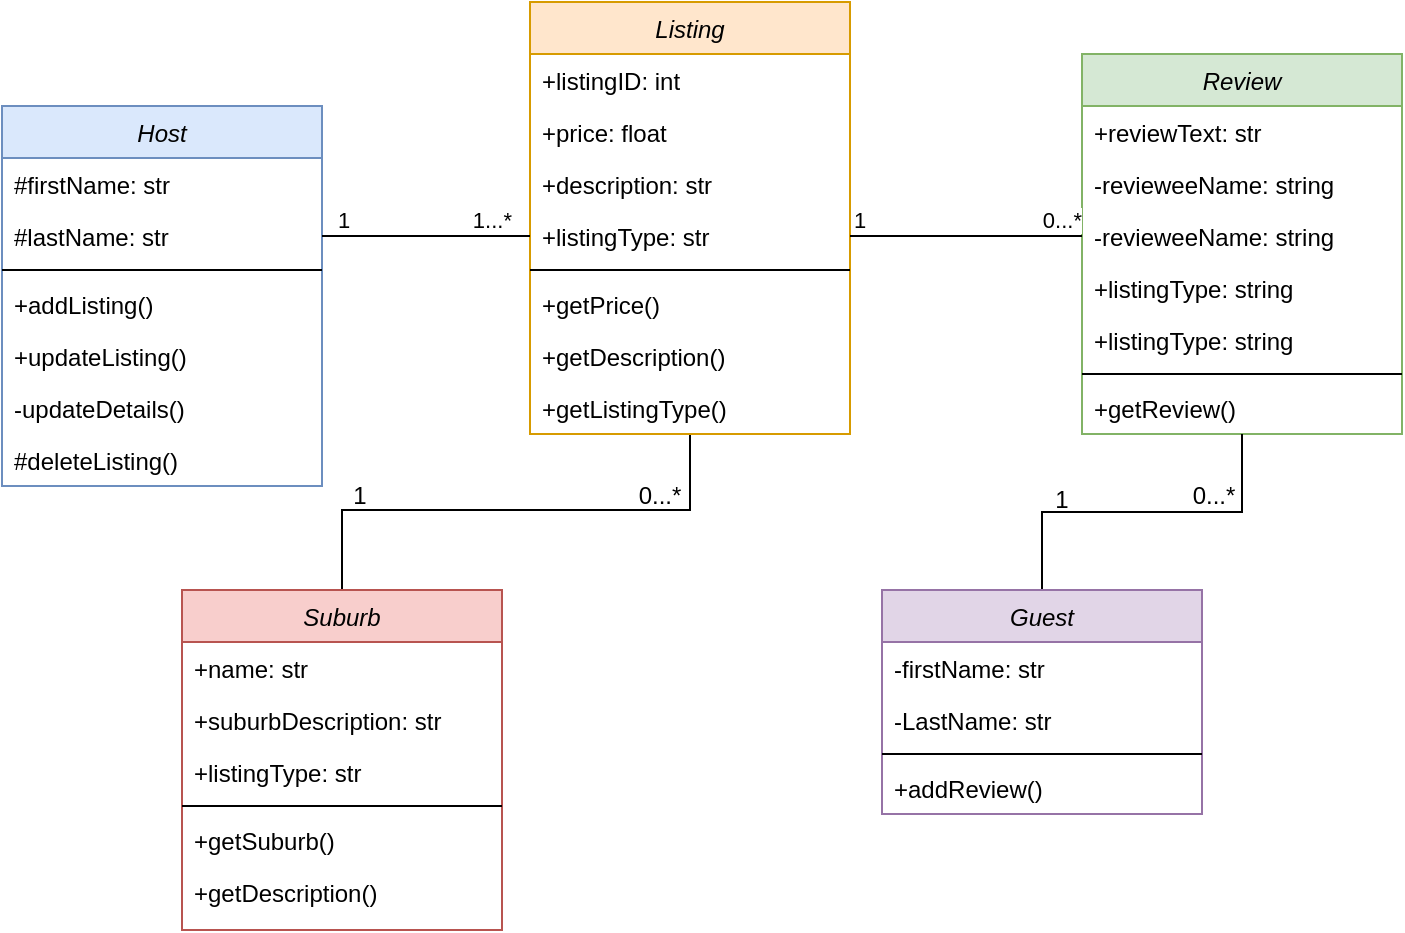 <mxfile version="21.7.1" type="github">
  <diagram id="C5RBs43oDa-KdzZeNtuy" name="Page-1">
    <mxGraphModel dx="1050" dy="542" grid="1" gridSize="10" guides="1" tooltips="1" connect="1" arrows="1" fold="1" page="1" pageScale="1" pageWidth="827" pageHeight="1169" math="0" shadow="0">
      <root>
        <mxCell id="WIyWlLk6GJQsqaUBKTNV-0" />
        <mxCell id="WIyWlLk6GJQsqaUBKTNV-1" parent="WIyWlLk6GJQsqaUBKTNV-0" />
        <mxCell id="mY-dX9KU6EtqaSZG9l4L-54" value="" style="edgeStyle=orthogonalEdgeStyle;rounded=0;orthogonalLoop=1;jettySize=auto;html=1;entryX=0.5;entryY=0;entryDx=0;entryDy=0;endArrow=none;endFill=0;" edge="1" parent="WIyWlLk6GJQsqaUBKTNV-1" source="zkfFHV4jXpPFQw0GAbJ--0" target="mY-dX9KU6EtqaSZG9l4L-12">
          <mxGeometry relative="1" as="geometry">
            <mxPoint x="414" y="402" as="targetPoint" />
            <Array as="points">
              <mxPoint x="414" y="360" />
              <mxPoint x="240" y="360" />
            </Array>
          </mxGeometry>
        </mxCell>
        <mxCell id="zkfFHV4jXpPFQw0GAbJ--0" value="Listing" style="swimlane;fontStyle=2;align=center;verticalAlign=top;childLayout=stackLayout;horizontal=1;startSize=26;horizontalStack=0;resizeParent=1;resizeLast=0;collapsible=1;marginBottom=0;rounded=0;shadow=0;strokeWidth=1;fillColor=#ffe6cc;strokeColor=#d79b00;" parent="WIyWlLk6GJQsqaUBKTNV-1" vertex="1">
          <mxGeometry x="334" y="106" width="160" height="216" as="geometry">
            <mxRectangle x="230" y="140" width="160" height="26" as="alternateBounds" />
          </mxGeometry>
        </mxCell>
        <mxCell id="mY-dX9KU6EtqaSZG9l4L-28" value="+listingID: int" style="text;align=left;verticalAlign=top;spacingLeft=4;spacingRight=4;overflow=hidden;rotatable=0;points=[[0,0.5],[1,0.5]];portConstraint=eastwest;" vertex="1" parent="zkfFHV4jXpPFQw0GAbJ--0">
          <mxGeometry y="26" width="160" height="26" as="geometry" />
        </mxCell>
        <mxCell id="zkfFHV4jXpPFQw0GAbJ--1" value="+price: float" style="text;align=left;verticalAlign=top;spacingLeft=4;spacingRight=4;overflow=hidden;rotatable=0;points=[[0,0.5],[1,0.5]];portConstraint=eastwest;" parent="zkfFHV4jXpPFQw0GAbJ--0" vertex="1">
          <mxGeometry y="52" width="160" height="26" as="geometry" />
        </mxCell>
        <mxCell id="zkfFHV4jXpPFQw0GAbJ--2" value="+description: str" style="text;align=left;verticalAlign=top;spacingLeft=4;spacingRight=4;overflow=hidden;rotatable=0;points=[[0,0.5],[1,0.5]];portConstraint=eastwest;rounded=0;shadow=0;html=0;" parent="zkfFHV4jXpPFQw0GAbJ--0" vertex="1">
          <mxGeometry y="78" width="160" height="26" as="geometry" />
        </mxCell>
        <mxCell id="zkfFHV4jXpPFQw0GAbJ--3" value="+listingType: str" style="text;align=left;verticalAlign=top;spacingLeft=4;spacingRight=4;overflow=hidden;rotatable=0;points=[[0,0.5],[1,0.5]];portConstraint=eastwest;rounded=0;shadow=0;html=0;" parent="zkfFHV4jXpPFQw0GAbJ--0" vertex="1">
          <mxGeometry y="104" width="160" height="26" as="geometry" />
        </mxCell>
        <mxCell id="zkfFHV4jXpPFQw0GAbJ--4" value="" style="line;html=1;strokeWidth=1;align=left;verticalAlign=middle;spacingTop=-1;spacingLeft=3;spacingRight=3;rotatable=0;labelPosition=right;points=[];portConstraint=eastwest;" parent="zkfFHV4jXpPFQw0GAbJ--0" vertex="1">
          <mxGeometry y="130" width="160" height="8" as="geometry" />
        </mxCell>
        <mxCell id="zkfFHV4jXpPFQw0GAbJ--5" value="+getPrice()" style="text;align=left;verticalAlign=top;spacingLeft=4;spacingRight=4;overflow=hidden;rotatable=0;points=[[0,0.5],[1,0.5]];portConstraint=eastwest;" parent="zkfFHV4jXpPFQw0GAbJ--0" vertex="1">
          <mxGeometry y="138" width="160" height="26" as="geometry" />
        </mxCell>
        <mxCell id="mY-dX9KU6EtqaSZG9l4L-9" value="+getDescription()" style="text;align=left;verticalAlign=top;spacingLeft=4;spacingRight=4;overflow=hidden;rotatable=0;points=[[0,0.5],[1,0.5]];portConstraint=eastwest;" vertex="1" parent="zkfFHV4jXpPFQw0GAbJ--0">
          <mxGeometry y="164" width="160" height="26" as="geometry" />
        </mxCell>
        <mxCell id="mY-dX9KU6EtqaSZG9l4L-10" value="+getListingType()" style="text;align=left;verticalAlign=top;spacingLeft=4;spacingRight=4;overflow=hidden;rotatable=0;points=[[0,0.5],[1,0.5]];portConstraint=eastwest;" vertex="1" parent="zkfFHV4jXpPFQw0GAbJ--0">
          <mxGeometry y="190" width="160" height="26" as="geometry" />
        </mxCell>
        <mxCell id="mY-dX9KU6EtqaSZG9l4L-2" value="Review" style="swimlane;fontStyle=2;align=center;verticalAlign=top;childLayout=stackLayout;horizontal=1;startSize=26;horizontalStack=0;resizeParent=1;resizeLast=0;collapsible=1;marginBottom=0;rounded=0;shadow=0;strokeWidth=1;fillColor=#d5e8d4;strokeColor=#82b366;" vertex="1" parent="WIyWlLk6GJQsqaUBKTNV-1">
          <mxGeometry x="610" y="132" width="160" height="190" as="geometry">
            <mxRectangle x="230" y="140" width="160" height="26" as="alternateBounds" />
          </mxGeometry>
        </mxCell>
        <mxCell id="mY-dX9KU6EtqaSZG9l4L-3" value="+reviewText: str" style="text;align=left;verticalAlign=top;spacingLeft=4;spacingRight=4;overflow=hidden;rotatable=0;points=[[0,0.5],[1,0.5]];portConstraint=eastwest;" vertex="1" parent="mY-dX9KU6EtqaSZG9l4L-2">
          <mxGeometry y="26" width="160" height="26" as="geometry" />
        </mxCell>
        <mxCell id="mY-dX9KU6EtqaSZG9l4L-43" value="-revieweeName: string" style="text;align=left;verticalAlign=top;spacingLeft=4;spacingRight=4;overflow=hidden;rotatable=0;points=[[0,0.5],[1,0.5]];portConstraint=eastwest;rounded=0;shadow=0;html=0;" vertex="1" parent="mY-dX9KU6EtqaSZG9l4L-2">
          <mxGeometry y="52" width="160" height="26" as="geometry" />
        </mxCell>
        <mxCell id="mY-dX9KU6EtqaSZG9l4L-4" value="-revieweeName: string" style="text;align=left;verticalAlign=top;spacingLeft=4;spacingRight=4;overflow=hidden;rotatable=0;points=[[0,0.5],[1,0.5]];portConstraint=eastwest;rounded=0;shadow=0;html=0;" vertex="1" parent="mY-dX9KU6EtqaSZG9l4L-2">
          <mxGeometry y="78" width="160" height="26" as="geometry" />
        </mxCell>
        <mxCell id="mY-dX9KU6EtqaSZG9l4L-5" value="+listingType: string" style="text;align=left;verticalAlign=top;spacingLeft=4;spacingRight=4;overflow=hidden;rotatable=0;points=[[0,0.5],[1,0.5]];portConstraint=eastwest;rounded=0;shadow=0;html=0;" vertex="1" parent="mY-dX9KU6EtqaSZG9l4L-2">
          <mxGeometry y="104" width="160" height="26" as="geometry" />
        </mxCell>
        <mxCell id="mY-dX9KU6EtqaSZG9l4L-6" value="+listingType: string" style="text;align=left;verticalAlign=top;spacingLeft=4;spacingRight=4;overflow=hidden;rotatable=0;points=[[0,0.5],[1,0.5]];portConstraint=eastwest;rounded=0;shadow=0;html=0;" vertex="1" parent="mY-dX9KU6EtqaSZG9l4L-2">
          <mxGeometry y="130" width="160" height="26" as="geometry" />
        </mxCell>
        <mxCell id="mY-dX9KU6EtqaSZG9l4L-7" value="" style="line;html=1;strokeWidth=1;align=left;verticalAlign=middle;spacingTop=-1;spacingLeft=3;spacingRight=3;rotatable=0;labelPosition=right;points=[];portConstraint=eastwest;" vertex="1" parent="mY-dX9KU6EtqaSZG9l4L-2">
          <mxGeometry y="156" width="160" height="8" as="geometry" />
        </mxCell>
        <mxCell id="mY-dX9KU6EtqaSZG9l4L-8" value="+getReview()" style="text;align=left;verticalAlign=top;spacingLeft=4;spacingRight=4;overflow=hidden;rotatable=0;points=[[0,0.5],[1,0.5]];portConstraint=eastwest;" vertex="1" parent="mY-dX9KU6EtqaSZG9l4L-2">
          <mxGeometry y="164" width="160" height="26" as="geometry" />
        </mxCell>
        <mxCell id="mY-dX9KU6EtqaSZG9l4L-12" value="Suburb" style="swimlane;fontStyle=2;align=center;verticalAlign=top;childLayout=stackLayout;horizontal=1;startSize=26;horizontalStack=0;resizeParent=1;resizeLast=0;collapsible=1;marginBottom=0;rounded=0;shadow=0;strokeWidth=1;fillColor=#f8cecc;strokeColor=#b85450;" vertex="1" parent="WIyWlLk6GJQsqaUBKTNV-1">
          <mxGeometry x="160" y="400" width="160" height="170" as="geometry">
            <mxRectangle x="230" y="140" width="160" height="26" as="alternateBounds" />
          </mxGeometry>
        </mxCell>
        <mxCell id="mY-dX9KU6EtqaSZG9l4L-13" value="+name: str" style="text;align=left;verticalAlign=top;spacingLeft=4;spacingRight=4;overflow=hidden;rotatable=0;points=[[0,0.5],[1,0.5]];portConstraint=eastwest;" vertex="1" parent="mY-dX9KU6EtqaSZG9l4L-12">
          <mxGeometry y="26" width="160" height="26" as="geometry" />
        </mxCell>
        <mxCell id="mY-dX9KU6EtqaSZG9l4L-14" value="+suburbDescription: str" style="text;align=left;verticalAlign=top;spacingLeft=4;spacingRight=4;overflow=hidden;rotatable=0;points=[[0,0.5],[1,0.5]];portConstraint=eastwest;rounded=0;shadow=0;html=0;" vertex="1" parent="mY-dX9KU6EtqaSZG9l4L-12">
          <mxGeometry y="52" width="160" height="26" as="geometry" />
        </mxCell>
        <mxCell id="mY-dX9KU6EtqaSZG9l4L-15" value="+listingType: str" style="text;align=left;verticalAlign=top;spacingLeft=4;spacingRight=4;overflow=hidden;rotatable=0;points=[[0,0.5],[1,0.5]];portConstraint=eastwest;rounded=0;shadow=0;html=0;" vertex="1" parent="mY-dX9KU6EtqaSZG9l4L-12">
          <mxGeometry y="78" width="160" height="26" as="geometry" />
        </mxCell>
        <mxCell id="mY-dX9KU6EtqaSZG9l4L-16" value="" style="line;html=1;strokeWidth=1;align=left;verticalAlign=middle;spacingTop=-1;spacingLeft=3;spacingRight=3;rotatable=0;labelPosition=right;points=[];portConstraint=eastwest;" vertex="1" parent="mY-dX9KU6EtqaSZG9l4L-12">
          <mxGeometry y="104" width="160" height="8" as="geometry" />
        </mxCell>
        <mxCell id="mY-dX9KU6EtqaSZG9l4L-17" value="+getSuburb()" style="text;align=left;verticalAlign=top;spacingLeft=4;spacingRight=4;overflow=hidden;rotatable=0;points=[[0,0.5],[1,0.5]];portConstraint=eastwest;" vertex="1" parent="mY-dX9KU6EtqaSZG9l4L-12">
          <mxGeometry y="112" width="160" height="26" as="geometry" />
        </mxCell>
        <mxCell id="mY-dX9KU6EtqaSZG9l4L-18" value="+getDescription()" style="text;align=left;verticalAlign=top;spacingLeft=4;spacingRight=4;overflow=hidden;rotatable=0;points=[[0,0.5],[1,0.5]];portConstraint=eastwest;" vertex="1" parent="mY-dX9KU6EtqaSZG9l4L-12">
          <mxGeometry y="138" width="160" height="26" as="geometry" />
        </mxCell>
        <mxCell id="mY-dX9KU6EtqaSZG9l4L-20" value="Host" style="swimlane;fontStyle=2;align=center;verticalAlign=top;childLayout=stackLayout;horizontal=1;startSize=26;horizontalStack=0;resizeParent=1;resizeLast=0;collapsible=1;marginBottom=0;rounded=0;shadow=0;strokeWidth=1;fillColor=#dae8fc;strokeColor=#6c8ebf;" vertex="1" parent="WIyWlLk6GJQsqaUBKTNV-1">
          <mxGeometry x="70" y="158" width="160" height="190" as="geometry">
            <mxRectangle x="230" y="140" width="160" height="26" as="alternateBounds" />
          </mxGeometry>
        </mxCell>
        <mxCell id="mY-dX9KU6EtqaSZG9l4L-21" value="#firstName: str" style="text;align=left;verticalAlign=top;spacingLeft=4;spacingRight=4;overflow=hidden;rotatable=0;points=[[0,0.5],[1,0.5]];portConstraint=eastwest;" vertex="1" parent="mY-dX9KU6EtqaSZG9l4L-20">
          <mxGeometry y="26" width="160" height="26" as="geometry" />
        </mxCell>
        <mxCell id="mY-dX9KU6EtqaSZG9l4L-22" value="#lastName: str" style="text;align=left;verticalAlign=top;spacingLeft=4;spacingRight=4;overflow=hidden;rotatable=0;points=[[0,0.5],[1,0.5]];portConstraint=eastwest;rounded=0;shadow=0;html=0;" vertex="1" parent="mY-dX9KU6EtqaSZG9l4L-20">
          <mxGeometry y="52" width="160" height="26" as="geometry" />
        </mxCell>
        <mxCell id="mY-dX9KU6EtqaSZG9l4L-24" value="" style="line;html=1;strokeWidth=1;align=left;verticalAlign=middle;spacingTop=-1;spacingLeft=3;spacingRight=3;rotatable=0;labelPosition=right;points=[];portConstraint=eastwest;" vertex="1" parent="mY-dX9KU6EtqaSZG9l4L-20">
          <mxGeometry y="78" width="160" height="8" as="geometry" />
        </mxCell>
        <mxCell id="mY-dX9KU6EtqaSZG9l4L-27" value="+addListing()" style="text;align=left;verticalAlign=top;spacingLeft=4;spacingRight=4;overflow=hidden;rotatable=0;points=[[0,0.5],[1,0.5]];portConstraint=eastwest;" vertex="1" parent="mY-dX9KU6EtqaSZG9l4L-20">
          <mxGeometry y="86" width="160" height="26" as="geometry" />
        </mxCell>
        <mxCell id="mY-dX9KU6EtqaSZG9l4L-61" value="+updateListing()" style="text;align=left;verticalAlign=top;spacingLeft=4;spacingRight=4;overflow=hidden;rotatable=0;points=[[0,0.5],[1,0.5]];portConstraint=eastwest;" vertex="1" parent="mY-dX9KU6EtqaSZG9l4L-20">
          <mxGeometry y="112" width="160" height="26" as="geometry" />
        </mxCell>
        <mxCell id="mY-dX9KU6EtqaSZG9l4L-29" value="-updateDetails()" style="text;align=left;verticalAlign=top;spacingLeft=4;spacingRight=4;overflow=hidden;rotatable=0;points=[[0,0.5],[1,0.5]];portConstraint=eastwest;" vertex="1" parent="mY-dX9KU6EtqaSZG9l4L-20">
          <mxGeometry y="138" width="160" height="26" as="geometry" />
        </mxCell>
        <mxCell id="mY-dX9KU6EtqaSZG9l4L-60" value="#deleteListing()" style="text;align=left;verticalAlign=top;spacingLeft=4;spacingRight=4;overflow=hidden;rotatable=0;points=[[0,0.5],[1,0.5]];portConstraint=eastwest;" vertex="1" parent="mY-dX9KU6EtqaSZG9l4L-20">
          <mxGeometry y="164" width="160" height="26" as="geometry" />
        </mxCell>
        <mxCell id="mY-dX9KU6EtqaSZG9l4L-63" value="" style="edgeStyle=orthogonalEdgeStyle;rounded=0;orthogonalLoop=1;jettySize=auto;html=1;endArrow=none;endFill=0;" edge="1" parent="WIyWlLk6GJQsqaUBKTNV-1" source="mY-dX9KU6EtqaSZG9l4L-31" target="mY-dX9KU6EtqaSZG9l4L-2">
          <mxGeometry relative="1" as="geometry" />
        </mxCell>
        <mxCell id="mY-dX9KU6EtqaSZG9l4L-31" value="Guest" style="swimlane;fontStyle=2;align=center;verticalAlign=top;childLayout=stackLayout;horizontal=1;startSize=26;horizontalStack=0;resizeParent=1;resizeLast=0;collapsible=1;marginBottom=0;rounded=0;shadow=0;strokeWidth=1;fillColor=#e1d5e7;strokeColor=#9673a6;" vertex="1" parent="WIyWlLk6GJQsqaUBKTNV-1">
          <mxGeometry x="510" y="400" width="160" height="112" as="geometry">
            <mxRectangle x="230" y="140" width="160" height="26" as="alternateBounds" />
          </mxGeometry>
        </mxCell>
        <mxCell id="mY-dX9KU6EtqaSZG9l4L-32" value="-firstName: str" style="text;align=left;verticalAlign=top;spacingLeft=4;spacingRight=4;overflow=hidden;rotatable=0;points=[[0,0.5],[1,0.5]];portConstraint=eastwest;" vertex="1" parent="mY-dX9KU6EtqaSZG9l4L-31">
          <mxGeometry y="26" width="160" height="26" as="geometry" />
        </mxCell>
        <mxCell id="mY-dX9KU6EtqaSZG9l4L-33" value="-LastName: str" style="text;align=left;verticalAlign=top;spacingLeft=4;spacingRight=4;overflow=hidden;rotatable=0;points=[[0,0.5],[1,0.5]];portConstraint=eastwest;rounded=0;shadow=0;html=0;" vertex="1" parent="mY-dX9KU6EtqaSZG9l4L-31">
          <mxGeometry y="52" width="160" height="26" as="geometry" />
        </mxCell>
        <mxCell id="mY-dX9KU6EtqaSZG9l4L-34" value="" style="line;html=1;strokeWidth=1;align=left;verticalAlign=middle;spacingTop=-1;spacingLeft=3;spacingRight=3;rotatable=0;labelPosition=right;points=[];portConstraint=eastwest;" vertex="1" parent="mY-dX9KU6EtqaSZG9l4L-31">
          <mxGeometry y="78" width="160" height="8" as="geometry" />
        </mxCell>
        <mxCell id="mY-dX9KU6EtqaSZG9l4L-35" value="+addReview()" style="text;align=left;verticalAlign=top;spacingLeft=4;spacingRight=4;overflow=hidden;rotatable=0;points=[[0,0.5],[1,0.5]];portConstraint=eastwest;" vertex="1" parent="mY-dX9KU6EtqaSZG9l4L-31">
          <mxGeometry y="86" width="160" height="26" as="geometry" />
        </mxCell>
        <mxCell id="mY-dX9KU6EtqaSZG9l4L-38" value="" style="endArrow=none;html=1;edgeStyle=orthogonalEdgeStyle;rounded=0;exitX=1;exitY=0.5;exitDx=0;exitDy=0;startArrow=none;startFill=0;endFill=0;" edge="1" parent="WIyWlLk6GJQsqaUBKTNV-1" source="mY-dX9KU6EtqaSZG9l4L-22" target="zkfFHV4jXpPFQw0GAbJ--3">
          <mxGeometry relative="1" as="geometry">
            <mxPoint x="290" y="350" as="sourcePoint" />
            <mxPoint x="450" y="350" as="targetPoint" />
          </mxGeometry>
        </mxCell>
        <mxCell id="mY-dX9KU6EtqaSZG9l4L-39" value="1" style="edgeLabel;resizable=0;html=1;align=left;verticalAlign=bottom;" connectable="0" vertex="1" parent="mY-dX9KU6EtqaSZG9l4L-38">
          <mxGeometry x="-1" relative="1" as="geometry">
            <mxPoint x="6" as="offset" />
          </mxGeometry>
        </mxCell>
        <mxCell id="mY-dX9KU6EtqaSZG9l4L-40" value="1...*" style="edgeLabel;resizable=0;html=1;align=right;verticalAlign=bottom;" connectable="0" vertex="1" parent="mY-dX9KU6EtqaSZG9l4L-38">
          <mxGeometry x="1" relative="1" as="geometry">
            <mxPoint x="-9" as="offset" />
          </mxGeometry>
        </mxCell>
        <mxCell id="mY-dX9KU6EtqaSZG9l4L-57" value="" style="endArrow=none;html=1;edgeStyle=orthogonalEdgeStyle;rounded=0;exitX=1;exitY=0.5;exitDx=0;exitDy=0;entryX=0;entryY=0.5;entryDx=0;entryDy=0;" edge="1" parent="WIyWlLk6GJQsqaUBKTNV-1" source="zkfFHV4jXpPFQw0GAbJ--3" target="mY-dX9KU6EtqaSZG9l4L-4">
          <mxGeometry relative="1" as="geometry">
            <mxPoint x="530" y="130" as="sourcePoint" />
            <mxPoint x="710" y="100" as="targetPoint" />
          </mxGeometry>
        </mxCell>
        <mxCell id="mY-dX9KU6EtqaSZG9l4L-58" value="1" style="edgeLabel;resizable=0;html=1;align=left;verticalAlign=bottom;" connectable="0" vertex="1" parent="mY-dX9KU6EtqaSZG9l4L-57">
          <mxGeometry x="-1" relative="1" as="geometry" />
        </mxCell>
        <mxCell id="mY-dX9KU6EtqaSZG9l4L-59" value="0...*" style="edgeLabel;resizable=0;html=1;align=right;verticalAlign=bottom;" connectable="0" vertex="1" parent="mY-dX9KU6EtqaSZG9l4L-57">
          <mxGeometry x="1" relative="1" as="geometry" />
        </mxCell>
        <mxCell id="mY-dX9KU6EtqaSZG9l4L-64" value="1" style="text;html=1;strokeColor=none;fillColor=none;align=center;verticalAlign=middle;whiteSpace=wrap;rounded=0;" vertex="1" parent="WIyWlLk6GJQsqaUBKTNV-1">
          <mxGeometry x="570" y="340" width="60" height="30" as="geometry" />
        </mxCell>
        <mxCell id="mY-dX9KU6EtqaSZG9l4L-65" value="0...*" style="text;html=1;strokeColor=none;fillColor=none;align=center;verticalAlign=middle;whiteSpace=wrap;rounded=0;" vertex="1" parent="WIyWlLk6GJQsqaUBKTNV-1">
          <mxGeometry x="646" y="338" width="60" height="30" as="geometry" />
        </mxCell>
        <mxCell id="mY-dX9KU6EtqaSZG9l4L-66" value="1" style="text;html=1;strokeColor=none;fillColor=none;align=center;verticalAlign=middle;whiteSpace=wrap;rounded=0;" vertex="1" parent="WIyWlLk6GJQsqaUBKTNV-1">
          <mxGeometry x="219" y="338" width="60" height="30" as="geometry" />
        </mxCell>
        <mxCell id="mY-dX9KU6EtqaSZG9l4L-68" value="0...*" style="text;html=1;strokeColor=none;fillColor=none;align=center;verticalAlign=middle;whiteSpace=wrap;rounded=0;" vertex="1" parent="WIyWlLk6GJQsqaUBKTNV-1">
          <mxGeometry x="369" y="338" width="60" height="30" as="geometry" />
        </mxCell>
      </root>
    </mxGraphModel>
  </diagram>
</mxfile>
